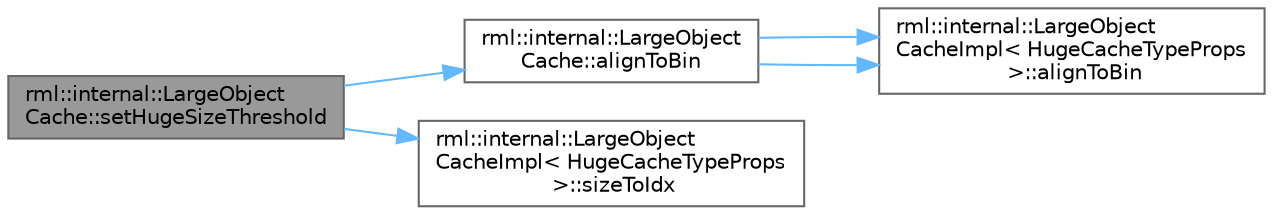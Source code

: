 digraph "rml::internal::LargeObjectCache::setHugeSizeThreshold"
{
 // LATEX_PDF_SIZE
  bgcolor="transparent";
  edge [fontname=Helvetica,fontsize=10,labelfontname=Helvetica,labelfontsize=10];
  node [fontname=Helvetica,fontsize=10,shape=box,height=0.2,width=0.4];
  rankdir="LR";
  Node1 [id="Node000001",label="rml::internal::LargeObject\lCache::setHugeSizeThreshold",height=0.2,width=0.4,color="gray40", fillcolor="grey60", style="filled", fontcolor="black",tooltip=" "];
  Node1 -> Node2 [id="edge1_Node000001_Node000002",color="steelblue1",style="solid",tooltip=" "];
  Node2 [id="Node000002",label="rml::internal::LargeObject\lCache::alignToBin",height=0.2,width=0.4,color="grey40", fillcolor="white", style="filled",URL="$classrml_1_1internal_1_1_large_object_cache.html#a60b70cf5fd394c20459885fa6f093cb2",tooltip=" "];
  Node2 -> Node3 [id="edge2_Node000002_Node000003",color="steelblue1",style="solid",tooltip=" "];
  Node3 [id="Node000003",label="rml::internal::LargeObject\lCacheImpl\< HugeCacheTypeProps\l \>::alignToBin",height=0.2,width=0.4,color="grey40", fillcolor="white", style="filled",URL="$classrml_1_1internal_1_1_large_object_cache_impl.html#a01f6ac36f886dfe3a705818b82f739ed",tooltip=" "];
  Node2 -> Node3 [id="edge3_Node000002_Node000003",color="steelblue1",style="solid",tooltip=" "];
  Node1 -> Node4 [id="edge4_Node000001_Node000004",color="steelblue1",style="solid",tooltip=" "];
  Node4 [id="Node000004",label="rml::internal::LargeObject\lCacheImpl\< HugeCacheTypeProps\l \>::sizeToIdx",height=0.2,width=0.4,color="grey40", fillcolor="white", style="filled",URL="$classrml_1_1internal_1_1_large_object_cache_impl.html#ac554d480cadb2599e4505c78ad87965b",tooltip=" "];
}
